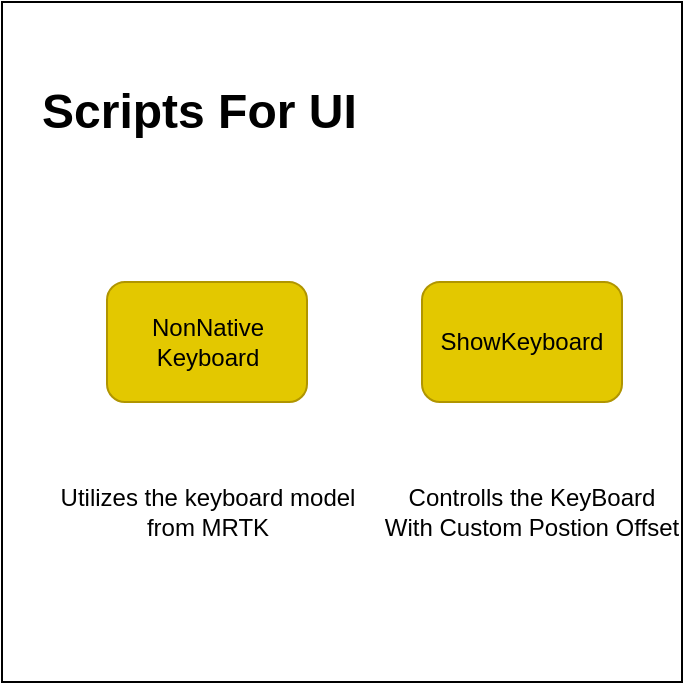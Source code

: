 <mxfile>
    <diagram id="B9QbOq83ExlrpzbBQ1tk" name="Page-1">
        <mxGraphModel dx="4570" dy="1290" grid="1" gridSize="10" guides="1" tooltips="1" connect="1" arrows="1" fold="1" page="1" pageScale="1" pageWidth="2500" pageHeight="2000" math="0" shadow="0">
            <root>
                <mxCell id="0"/>
                <mxCell id="1" parent="0"/>
                <mxCell id="382" value="" style="rounded=0;whiteSpace=wrap;html=1;glass=0;fillStyle=solid;strokeColor=default;fillColor=default;gradientColor=none;gradientDirection=north;" vertex="1" parent="1">
                    <mxGeometry x="1680" y="1520" width="340" height="340" as="geometry"/>
                </mxCell>
                <mxCell id="383" value="&lt;h1&gt;Scripts For UI&lt;/h1&gt;&lt;div&gt;&lt;br&gt;&lt;/div&gt;" style="text;html=1;strokeColor=none;fillColor=none;spacing=5;spacingTop=-20;whiteSpace=wrap;overflow=hidden;rounded=0;glass=0;fillStyle=solid;" vertex="1" parent="1">
                    <mxGeometry x="1695" y="1555" width="240" height="75" as="geometry"/>
                </mxCell>
                <mxCell id="384" value="NonNative&lt;br&gt;Keyboard" style="rounded=1;whiteSpace=wrap;html=1;glass=0;fillStyle=solid;strokeColor=#B09500;fillColor=#e3c800;gradientDirection=north;fontColor=#000000;" vertex="1" parent="1">
                    <mxGeometry x="1732.5" y="1660" width="100" height="60" as="geometry"/>
                </mxCell>
                <mxCell id="385" value="Utilizes the keyboard model from MRTK" style="text;html=1;strokeColor=none;fillColor=none;align=center;verticalAlign=middle;whiteSpace=wrap;rounded=0;" vertex="1" parent="1">
                    <mxGeometry x="1702.5" y="1750" width="160" height="50" as="geometry"/>
                </mxCell>
                <mxCell id="386" value="ShowKeyboard" style="rounded=1;whiteSpace=wrap;html=1;glass=0;fillStyle=solid;strokeColor=#B09500;fillColor=#e3c800;gradientDirection=north;fontColor=#000000;" vertex="1" parent="1">
                    <mxGeometry x="1890" y="1660" width="100" height="60" as="geometry"/>
                </mxCell>
                <mxCell id="387" value="Controlls the KeyBoard&lt;br&gt;With Custom Postion Offset" style="text;html=1;strokeColor=none;fillColor=none;align=center;verticalAlign=middle;whiteSpace=wrap;rounded=0;" vertex="1" parent="1">
                    <mxGeometry x="1865" y="1750" width="160" height="50" as="geometry"/>
                </mxCell>
            </root>
        </mxGraphModel>
    </diagram>
</mxfile>